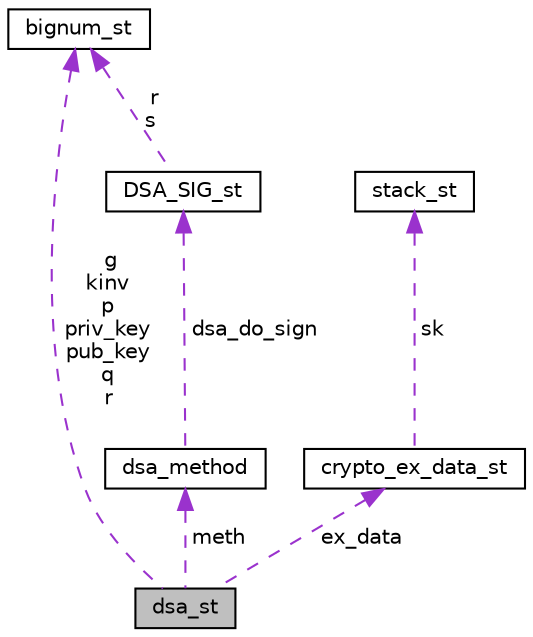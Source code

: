 digraph "dsa_st"
{
 // LATEX_PDF_SIZE
  edge [fontname="Helvetica",fontsize="10",labelfontname="Helvetica",labelfontsize="10"];
  node [fontname="Helvetica",fontsize="10",shape=record];
  Node1 [label="dsa_st",height=0.2,width=0.4,color="black", fillcolor="grey75", style="filled", fontcolor="black",tooltip=" "];
  Node2 -> Node1 [dir="back",color="darkorchid3",fontsize="10",style="dashed",label=" meth" ,fontname="Helvetica"];
  Node2 [label="dsa_method",height=0.2,width=0.4,color="black", fillcolor="white", style="filled",URL="$structdsa__method.html",tooltip=" "];
  Node3 -> Node2 [dir="back",color="darkorchid3",fontsize="10",style="dashed",label=" dsa_do_sign" ,fontname="Helvetica"];
  Node3 [label="DSA_SIG_st",height=0.2,width=0.4,color="black", fillcolor="white", style="filled",URL="$dsa_8h.html#struct_d_s_a___s_i_g__st",tooltip=" "];
  Node4 -> Node3 [dir="back",color="darkorchid3",fontsize="10",style="dashed",label=" r\ns" ,fontname="Helvetica"];
  Node4 [label="bignum_st",height=0.2,width=0.4,color="black", fillcolor="white", style="filled",URL="$bn_8h.html#structbignum__st",tooltip=" "];
  Node4 -> Node1 [dir="back",color="darkorchid3",fontsize="10",style="dashed",label=" g\nkinv\np\npriv_key\npub_key\nq\nr" ,fontname="Helvetica"];
  Node5 -> Node1 [dir="back",color="darkorchid3",fontsize="10",style="dashed",label=" ex_data" ,fontname="Helvetica"];
  Node5 [label="crypto_ex_data_st",height=0.2,width=0.4,color="black", fillcolor="white", style="filled",URL="$crypto_8h.html#structcrypto__ex__data__st",tooltip=" "];
  Node6 -> Node5 [dir="back",color="darkorchid3",fontsize="10",style="dashed",label=" sk" ,fontname="Helvetica"];
  Node6 [label="stack_st",height=0.2,width=0.4,color="black", fillcolor="white", style="filled",URL="$structstack__st.html",tooltip=" "];
}
